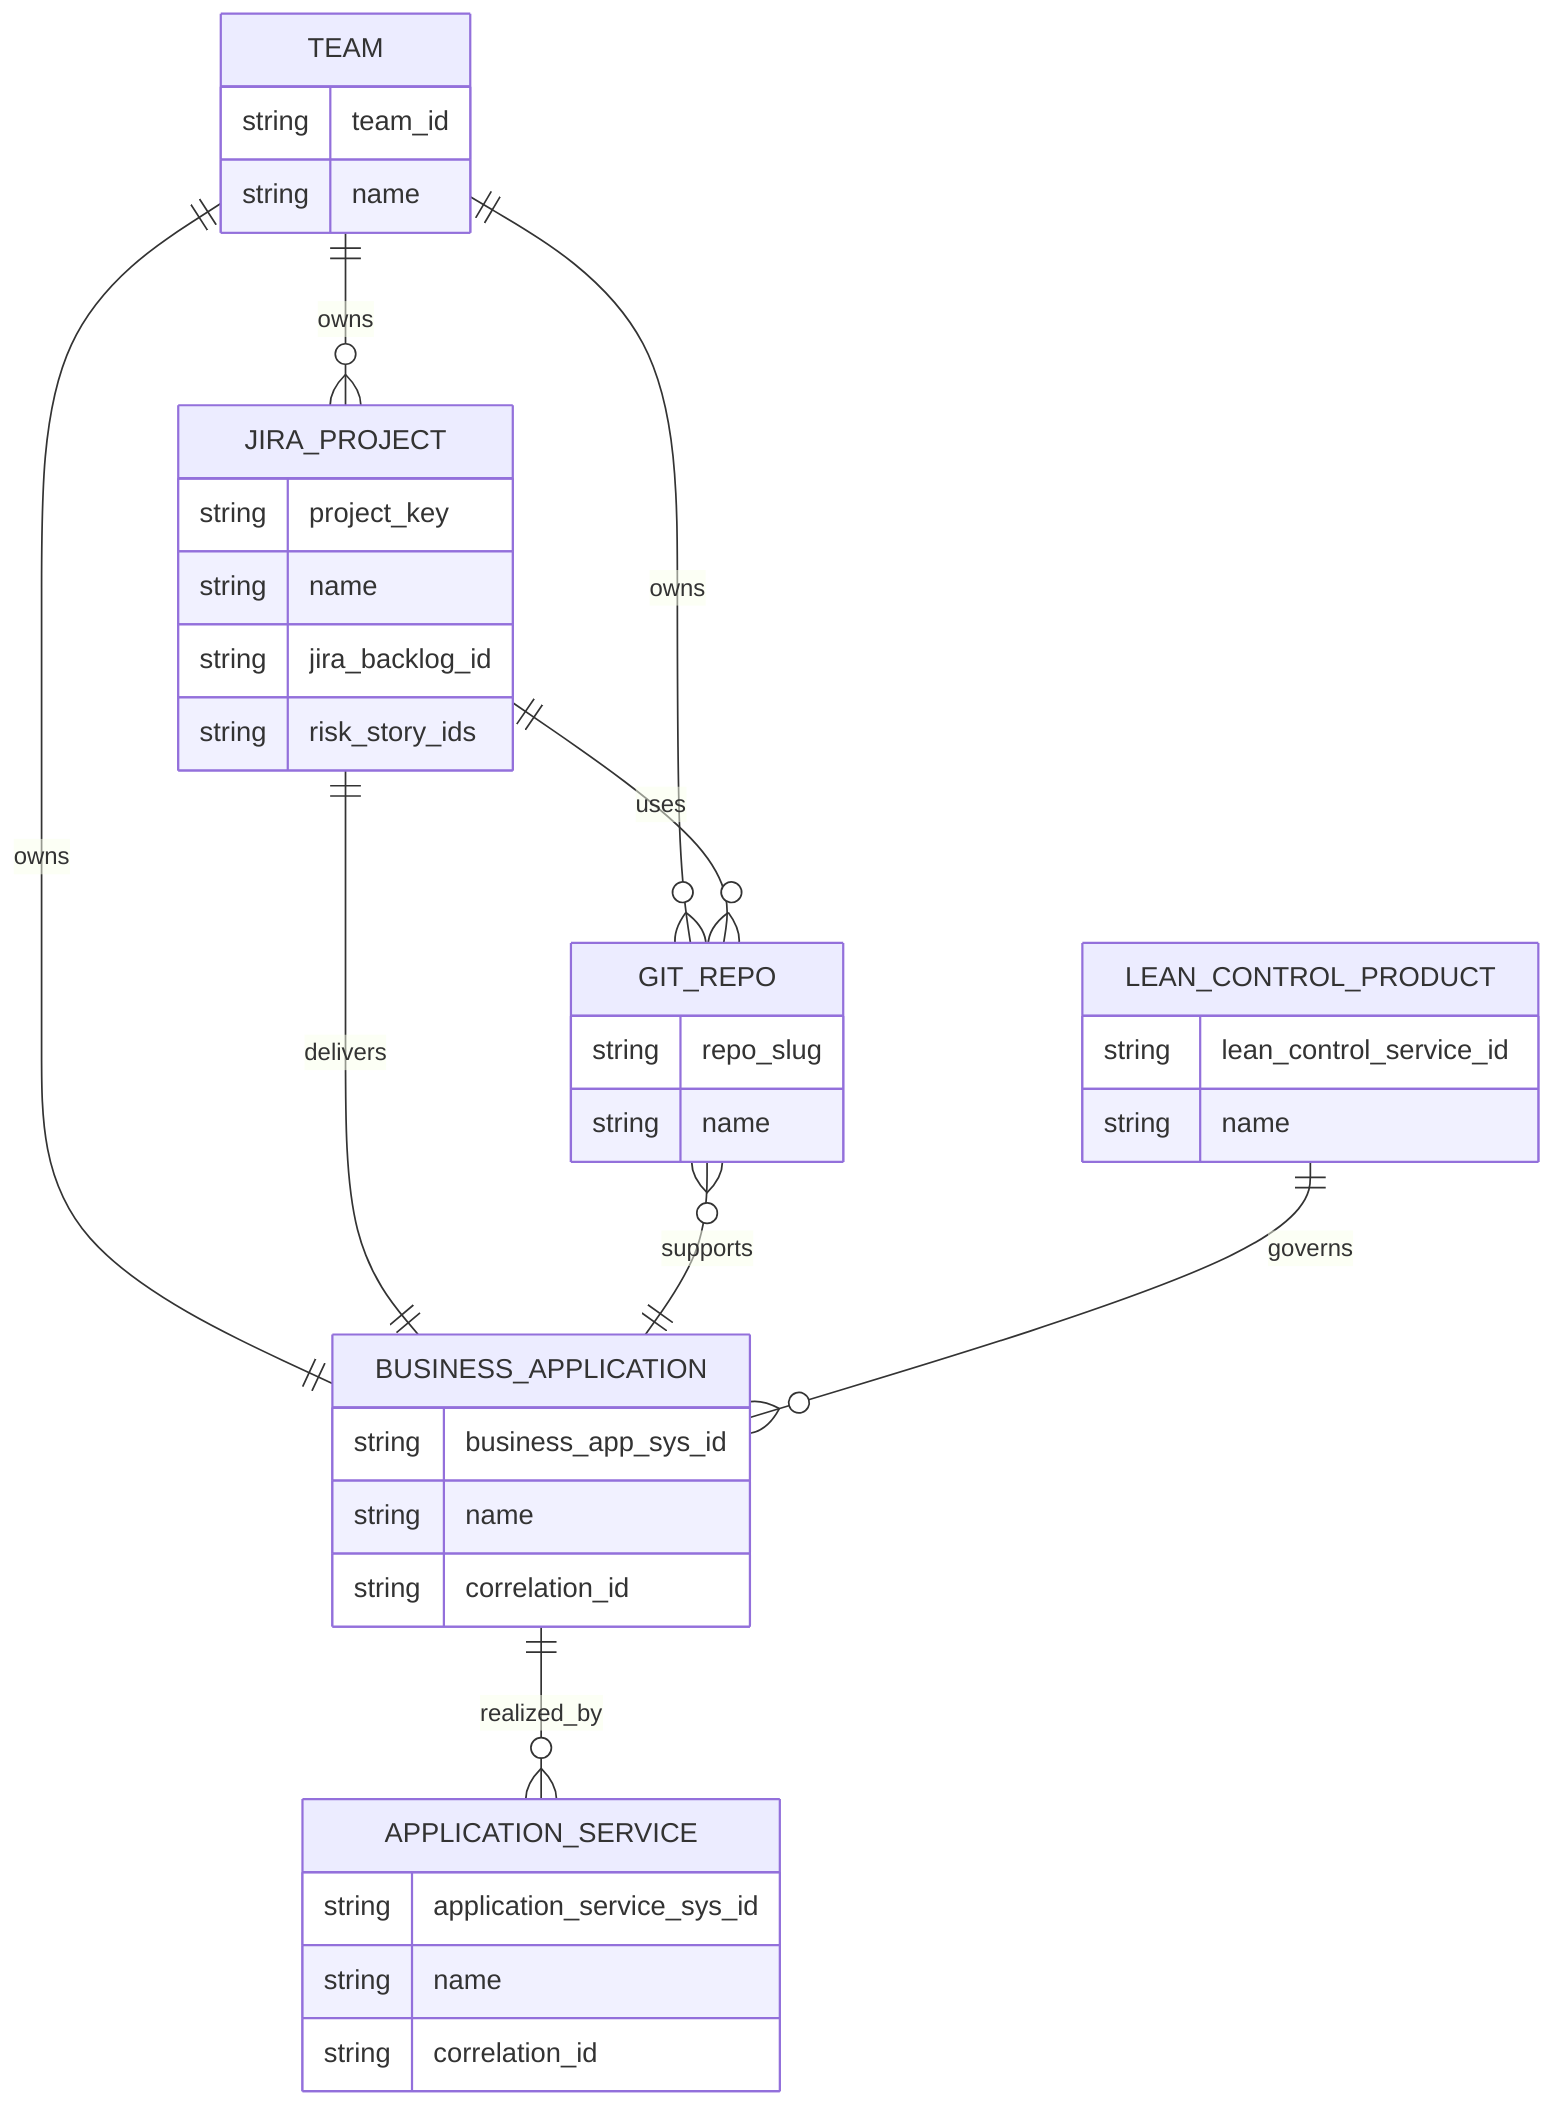 erDiagram
    TEAM ||--o{ JIRA_PROJECT : owns
    TEAM ||--o{ GIT_REPO : owns
    TEAM ||--|| BUSINESS_APPLICATION : owns

    JIRA_PROJECT ||--o{ GIT_REPO : uses
    JIRA_PROJECT ||--|| BUSINESS_APPLICATION : delivers

    GIT_REPO }o--|| BUSINESS_APPLICATION : supports
    BUSINESS_APPLICATION ||--o{ APPLICATION_SERVICE : realized_by
    LEAN_CONTROL_PRODUCT ||--o{ BUSINESS_APPLICATION : governs

    TEAM {
        string team_id
        string name
    }

    JIRA_PROJECT {
        string project_key
        string name
        string jira_backlog_id
        string risk_story_ids
    }

    GIT_REPO {
        string repo_slug
        string name
    }

    BUSINESS_APPLICATION {
        string business_app_sys_id
        string name
        string correlation_id
    }

    APPLICATION_SERVICE {
        string application_service_sys_id
        string name
        string correlation_id
    }

    LEAN_CONTROL_PRODUCT {
        string lean_control_service_id
        string name
    }